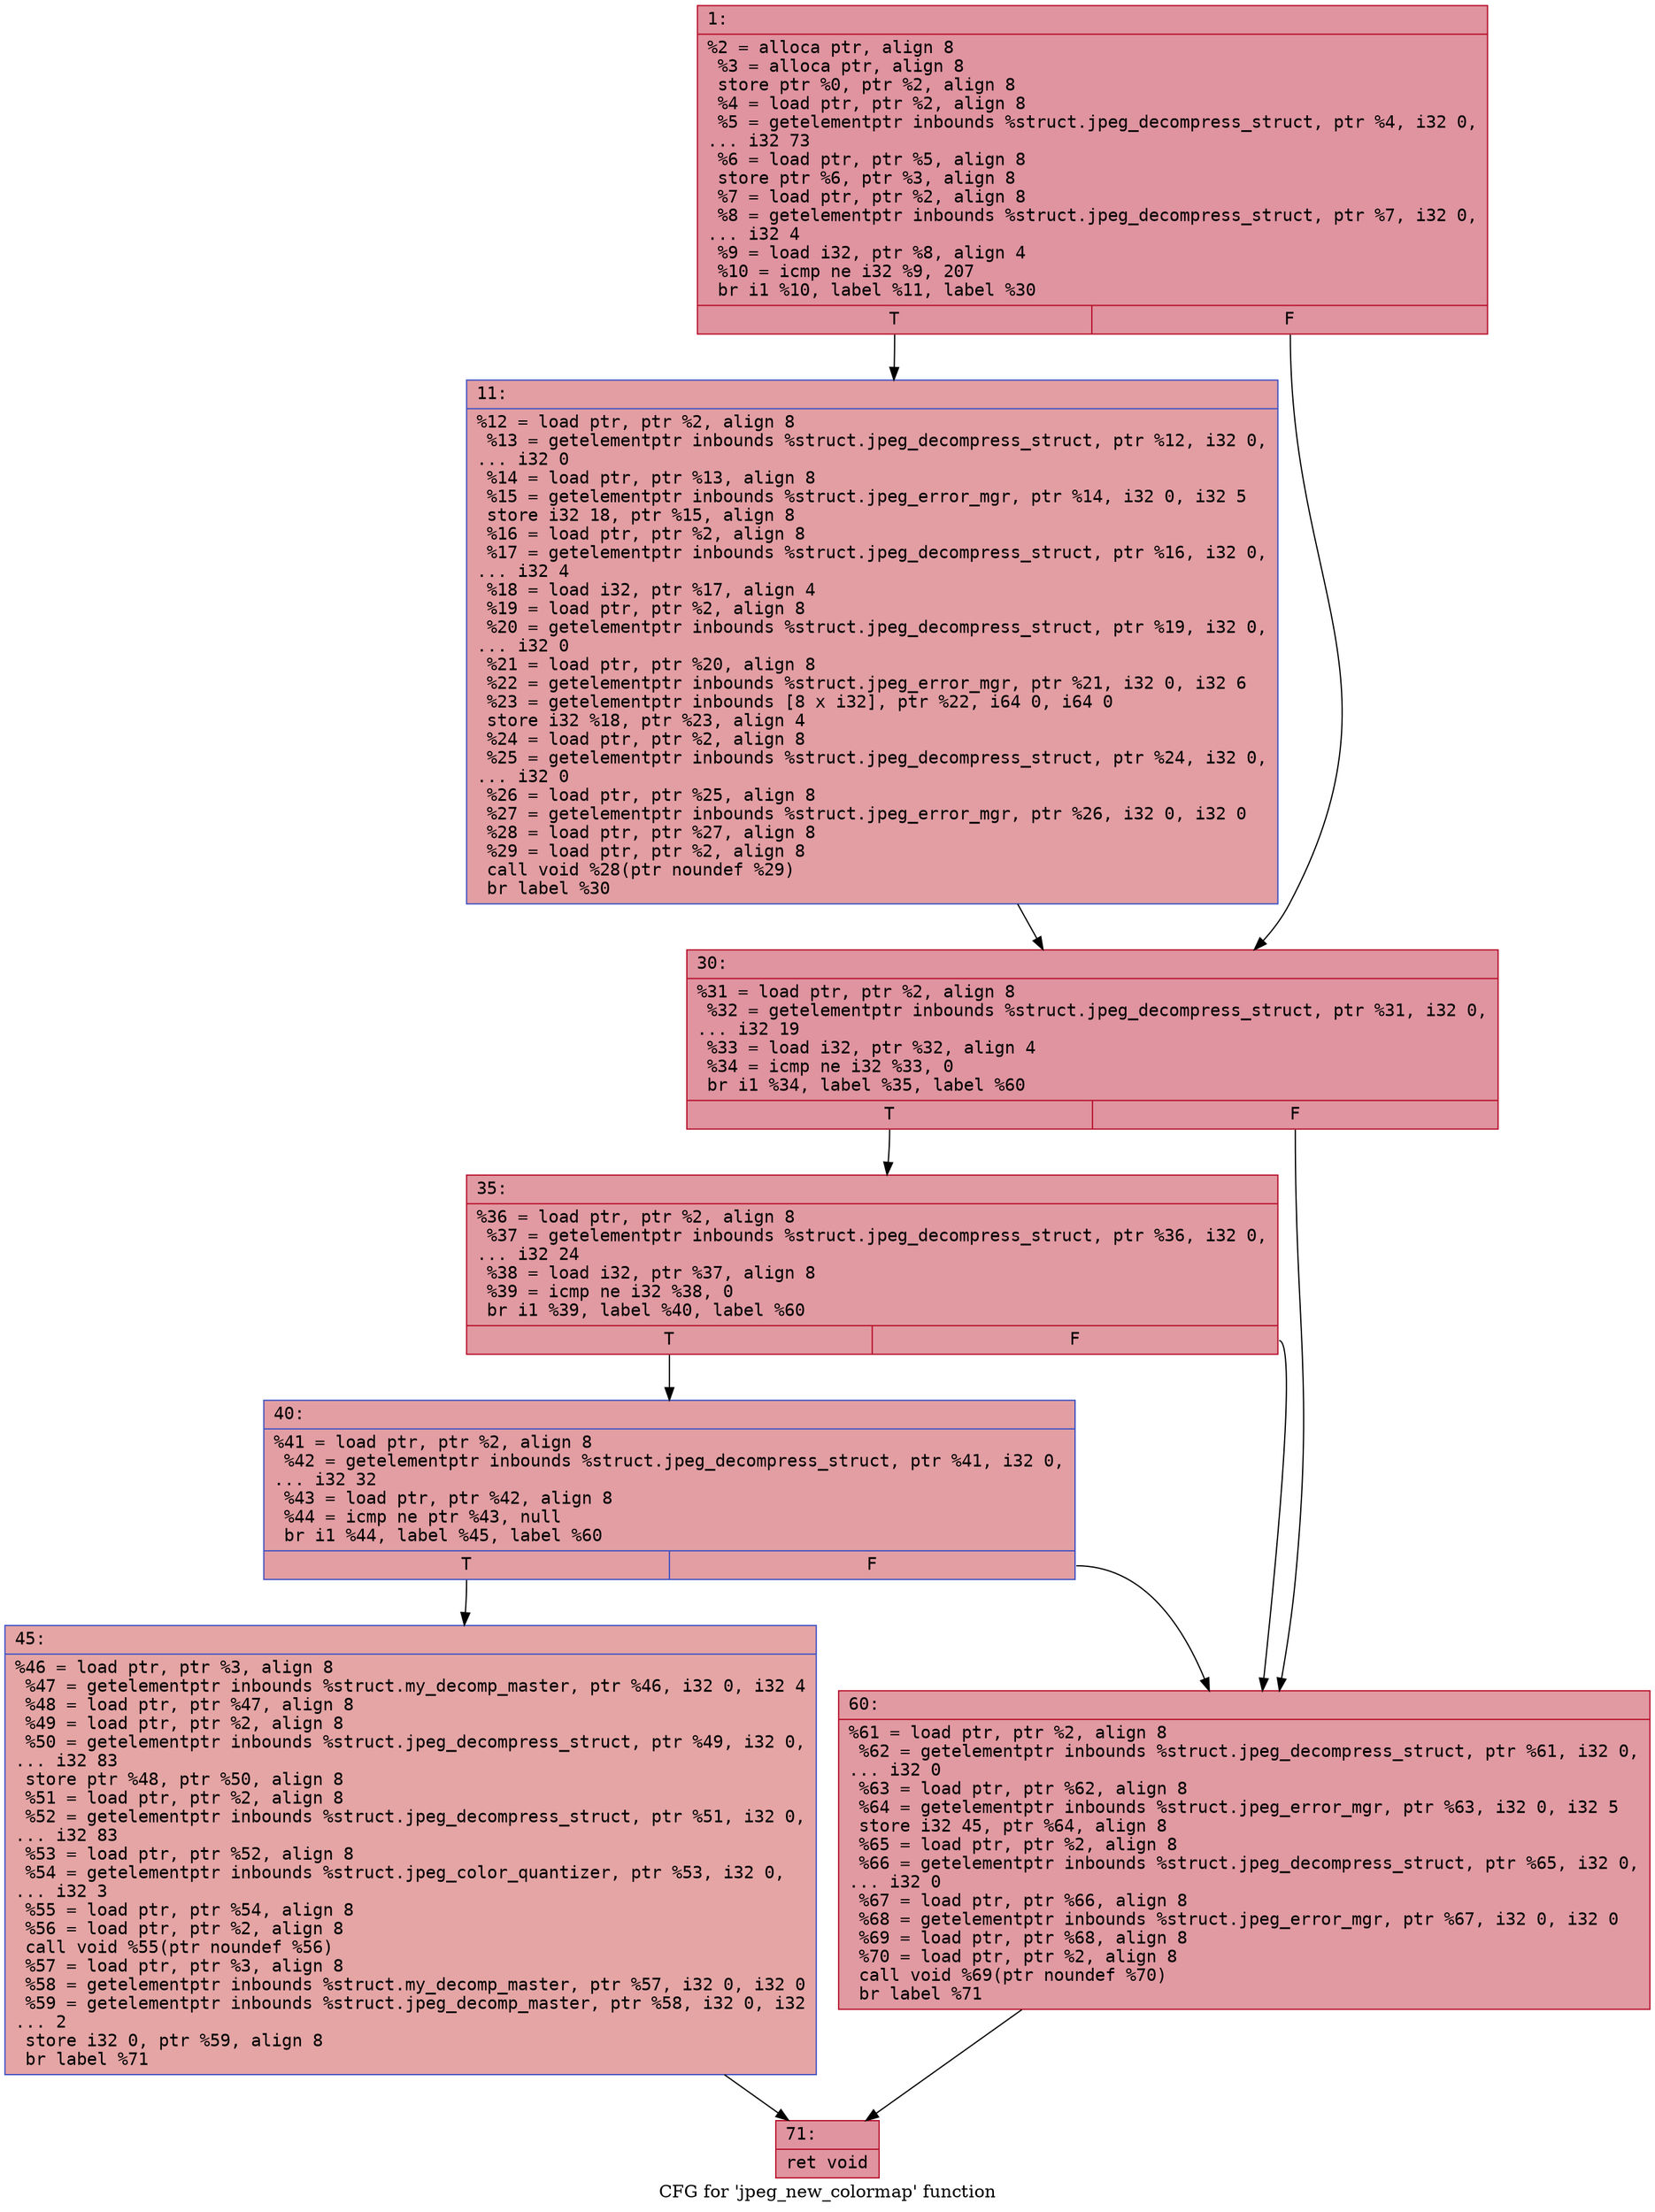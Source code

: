digraph "CFG for 'jpeg_new_colormap' function" {
	label="CFG for 'jpeg_new_colormap' function";

	Node0x600001ad72a0 [shape=record,color="#b70d28ff", style=filled, fillcolor="#b70d2870" fontname="Courier",label="{1:\l|  %2 = alloca ptr, align 8\l  %3 = alloca ptr, align 8\l  store ptr %0, ptr %2, align 8\l  %4 = load ptr, ptr %2, align 8\l  %5 = getelementptr inbounds %struct.jpeg_decompress_struct, ptr %4, i32 0,\l... i32 73\l  %6 = load ptr, ptr %5, align 8\l  store ptr %6, ptr %3, align 8\l  %7 = load ptr, ptr %2, align 8\l  %8 = getelementptr inbounds %struct.jpeg_decompress_struct, ptr %7, i32 0,\l... i32 4\l  %9 = load i32, ptr %8, align 4\l  %10 = icmp ne i32 %9, 207\l  br i1 %10, label %11, label %30\l|{<s0>T|<s1>F}}"];
	Node0x600001ad72a0:s0 -> Node0x600001ad72f0[tooltip="1 -> 11\nProbability 50.00%" ];
	Node0x600001ad72a0:s1 -> Node0x600001ad7340[tooltip="1 -> 30\nProbability 50.00%" ];
	Node0x600001ad72f0 [shape=record,color="#3d50c3ff", style=filled, fillcolor="#be242e70" fontname="Courier",label="{11:\l|  %12 = load ptr, ptr %2, align 8\l  %13 = getelementptr inbounds %struct.jpeg_decompress_struct, ptr %12, i32 0,\l... i32 0\l  %14 = load ptr, ptr %13, align 8\l  %15 = getelementptr inbounds %struct.jpeg_error_mgr, ptr %14, i32 0, i32 5\l  store i32 18, ptr %15, align 8\l  %16 = load ptr, ptr %2, align 8\l  %17 = getelementptr inbounds %struct.jpeg_decompress_struct, ptr %16, i32 0,\l... i32 4\l  %18 = load i32, ptr %17, align 4\l  %19 = load ptr, ptr %2, align 8\l  %20 = getelementptr inbounds %struct.jpeg_decompress_struct, ptr %19, i32 0,\l... i32 0\l  %21 = load ptr, ptr %20, align 8\l  %22 = getelementptr inbounds %struct.jpeg_error_mgr, ptr %21, i32 0, i32 6\l  %23 = getelementptr inbounds [8 x i32], ptr %22, i64 0, i64 0\l  store i32 %18, ptr %23, align 4\l  %24 = load ptr, ptr %2, align 8\l  %25 = getelementptr inbounds %struct.jpeg_decompress_struct, ptr %24, i32 0,\l... i32 0\l  %26 = load ptr, ptr %25, align 8\l  %27 = getelementptr inbounds %struct.jpeg_error_mgr, ptr %26, i32 0, i32 0\l  %28 = load ptr, ptr %27, align 8\l  %29 = load ptr, ptr %2, align 8\l  call void %28(ptr noundef %29)\l  br label %30\l}"];
	Node0x600001ad72f0 -> Node0x600001ad7340[tooltip="11 -> 30\nProbability 100.00%" ];
	Node0x600001ad7340 [shape=record,color="#b70d28ff", style=filled, fillcolor="#b70d2870" fontname="Courier",label="{30:\l|  %31 = load ptr, ptr %2, align 8\l  %32 = getelementptr inbounds %struct.jpeg_decompress_struct, ptr %31, i32 0,\l... i32 19\l  %33 = load i32, ptr %32, align 4\l  %34 = icmp ne i32 %33, 0\l  br i1 %34, label %35, label %60\l|{<s0>T|<s1>F}}"];
	Node0x600001ad7340:s0 -> Node0x600001ad7390[tooltip="30 -> 35\nProbability 62.50%" ];
	Node0x600001ad7340:s1 -> Node0x600001ad7480[tooltip="30 -> 60\nProbability 37.50%" ];
	Node0x600001ad7390 [shape=record,color="#b70d28ff", style=filled, fillcolor="#bb1b2c70" fontname="Courier",label="{35:\l|  %36 = load ptr, ptr %2, align 8\l  %37 = getelementptr inbounds %struct.jpeg_decompress_struct, ptr %36, i32 0,\l... i32 24\l  %38 = load i32, ptr %37, align 8\l  %39 = icmp ne i32 %38, 0\l  br i1 %39, label %40, label %60\l|{<s0>T|<s1>F}}"];
	Node0x600001ad7390:s0 -> Node0x600001ad73e0[tooltip="35 -> 40\nProbability 62.50%" ];
	Node0x600001ad7390:s1 -> Node0x600001ad7480[tooltip="35 -> 60\nProbability 37.50%" ];
	Node0x600001ad73e0 [shape=record,color="#3d50c3ff", style=filled, fillcolor="#be242e70" fontname="Courier",label="{40:\l|  %41 = load ptr, ptr %2, align 8\l  %42 = getelementptr inbounds %struct.jpeg_decompress_struct, ptr %41, i32 0,\l... i32 32\l  %43 = load ptr, ptr %42, align 8\l  %44 = icmp ne ptr %43, null\l  br i1 %44, label %45, label %60\l|{<s0>T|<s1>F}}"];
	Node0x600001ad73e0:s0 -> Node0x600001ad7430[tooltip="40 -> 45\nProbability 62.50%" ];
	Node0x600001ad73e0:s1 -> Node0x600001ad7480[tooltip="40 -> 60\nProbability 37.50%" ];
	Node0x600001ad7430 [shape=record,color="#3d50c3ff", style=filled, fillcolor="#c5333470" fontname="Courier",label="{45:\l|  %46 = load ptr, ptr %3, align 8\l  %47 = getelementptr inbounds %struct.my_decomp_master, ptr %46, i32 0, i32 4\l  %48 = load ptr, ptr %47, align 8\l  %49 = load ptr, ptr %2, align 8\l  %50 = getelementptr inbounds %struct.jpeg_decompress_struct, ptr %49, i32 0,\l... i32 83\l  store ptr %48, ptr %50, align 8\l  %51 = load ptr, ptr %2, align 8\l  %52 = getelementptr inbounds %struct.jpeg_decompress_struct, ptr %51, i32 0,\l... i32 83\l  %53 = load ptr, ptr %52, align 8\l  %54 = getelementptr inbounds %struct.jpeg_color_quantizer, ptr %53, i32 0,\l... i32 3\l  %55 = load ptr, ptr %54, align 8\l  %56 = load ptr, ptr %2, align 8\l  call void %55(ptr noundef %56)\l  %57 = load ptr, ptr %3, align 8\l  %58 = getelementptr inbounds %struct.my_decomp_master, ptr %57, i32 0, i32 0\l  %59 = getelementptr inbounds %struct.jpeg_decomp_master, ptr %58, i32 0, i32\l... 2\l  store i32 0, ptr %59, align 8\l  br label %71\l}"];
	Node0x600001ad7430 -> Node0x600001ad74d0[tooltip="45 -> 71\nProbability 100.00%" ];
	Node0x600001ad7480 [shape=record,color="#b70d28ff", style=filled, fillcolor="#bb1b2c70" fontname="Courier",label="{60:\l|  %61 = load ptr, ptr %2, align 8\l  %62 = getelementptr inbounds %struct.jpeg_decompress_struct, ptr %61, i32 0,\l... i32 0\l  %63 = load ptr, ptr %62, align 8\l  %64 = getelementptr inbounds %struct.jpeg_error_mgr, ptr %63, i32 0, i32 5\l  store i32 45, ptr %64, align 8\l  %65 = load ptr, ptr %2, align 8\l  %66 = getelementptr inbounds %struct.jpeg_decompress_struct, ptr %65, i32 0,\l... i32 0\l  %67 = load ptr, ptr %66, align 8\l  %68 = getelementptr inbounds %struct.jpeg_error_mgr, ptr %67, i32 0, i32 0\l  %69 = load ptr, ptr %68, align 8\l  %70 = load ptr, ptr %2, align 8\l  call void %69(ptr noundef %70)\l  br label %71\l}"];
	Node0x600001ad7480 -> Node0x600001ad74d0[tooltip="60 -> 71\nProbability 100.00%" ];
	Node0x600001ad74d0 [shape=record,color="#b70d28ff", style=filled, fillcolor="#b70d2870" fontname="Courier",label="{71:\l|  ret void\l}"];
}
